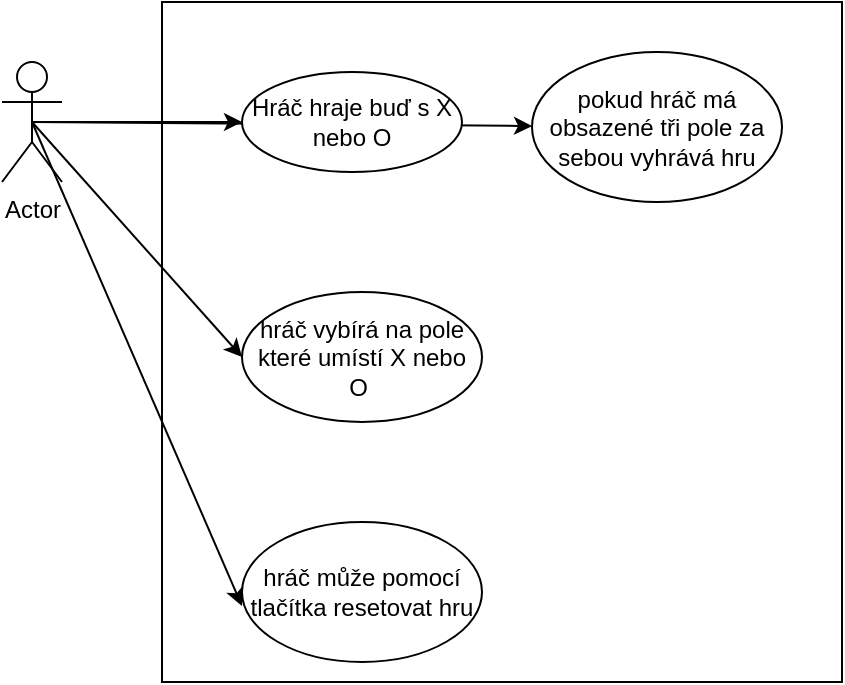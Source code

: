 <mxfile>
    <diagram id="ETQQ1CG95h7U4jRpkOi3" name="Page-1">
        <mxGraphModel dx="650" dy="607" grid="1" gridSize="10" guides="1" tooltips="1" connect="1" arrows="1" fold="1" page="1" pageScale="1" pageWidth="850" pageHeight="1100" math="0" shadow="0">
            <root>
                <mxCell id="0"/>
                <mxCell id="1" parent="0"/>
                <mxCell id="2" value="" style="whiteSpace=wrap;html=1;aspect=fixed;" vertex="1" parent="1">
                    <mxGeometry x="180" y="400" width="340" height="340" as="geometry"/>
                </mxCell>
                <mxCell id="6" style="edgeStyle=none;html=1;exitX=0.5;exitY=0.5;exitDx=0;exitDy=0;exitPerimeter=0;" edge="1" parent="1" source="3" target="4">
                    <mxGeometry relative="1" as="geometry"/>
                </mxCell>
                <mxCell id="18" style="edgeStyle=none;html=1;exitX=0.5;exitY=0.5;exitDx=0;exitDy=0;exitPerimeter=0;entryX=0;entryY=0.5;entryDx=0;entryDy=0;" edge="1" parent="1" source="3" target="8">
                    <mxGeometry relative="1" as="geometry"/>
                </mxCell>
                <mxCell id="20" style="edgeStyle=none;html=1;exitX=0.5;exitY=0.5;exitDx=0;exitDy=0;exitPerimeter=0;entryX=0;entryY=0.6;entryDx=0;entryDy=0;entryPerimeter=0;" edge="1" parent="1" source="3" target="12">
                    <mxGeometry relative="1" as="geometry"/>
                </mxCell>
                <mxCell id="22" style="edgeStyle=none;html=1;exitX=0.5;exitY=0.5;exitDx=0;exitDy=0;exitPerimeter=0;" edge="1" parent="1" source="3" target="16">
                    <mxGeometry relative="1" as="geometry"/>
                </mxCell>
                <mxCell id="3" value="Actor" style="shape=umlActor;verticalLabelPosition=bottom;verticalAlign=top;html=1;outlineConnect=0;" vertex="1" parent="1">
                    <mxGeometry x="100" y="430" width="30" height="60" as="geometry"/>
                </mxCell>
                <mxCell id="4" value="Hráč hraje buď s X nebo O" style="ellipse;whiteSpace=wrap;html=1;" vertex="1" parent="1">
                    <mxGeometry x="220" y="435" width="110" height="50" as="geometry"/>
                </mxCell>
                <mxCell id="8" value="hráč vybírá na pole které umístí X nebo O&amp;nbsp;" style="ellipse;whiteSpace=wrap;html=1;" vertex="1" parent="1">
                    <mxGeometry x="220" y="545" width="120" height="65" as="geometry"/>
                </mxCell>
                <mxCell id="12" value="hráč může pomocí tlačítka resetovat hru" style="ellipse;whiteSpace=wrap;html=1;" vertex="1" parent="1">
                    <mxGeometry x="220" y="660" width="120" height="70" as="geometry"/>
                </mxCell>
                <mxCell id="16" value="pokud hráč má obsazené tři pole za sebou vyhrává hru" style="ellipse;whiteSpace=wrap;html=1;" vertex="1" parent="1">
                    <mxGeometry x="365" y="425" width="125" height="75" as="geometry"/>
                </mxCell>
            </root>
        </mxGraphModel>
    </diagram>
</mxfile>